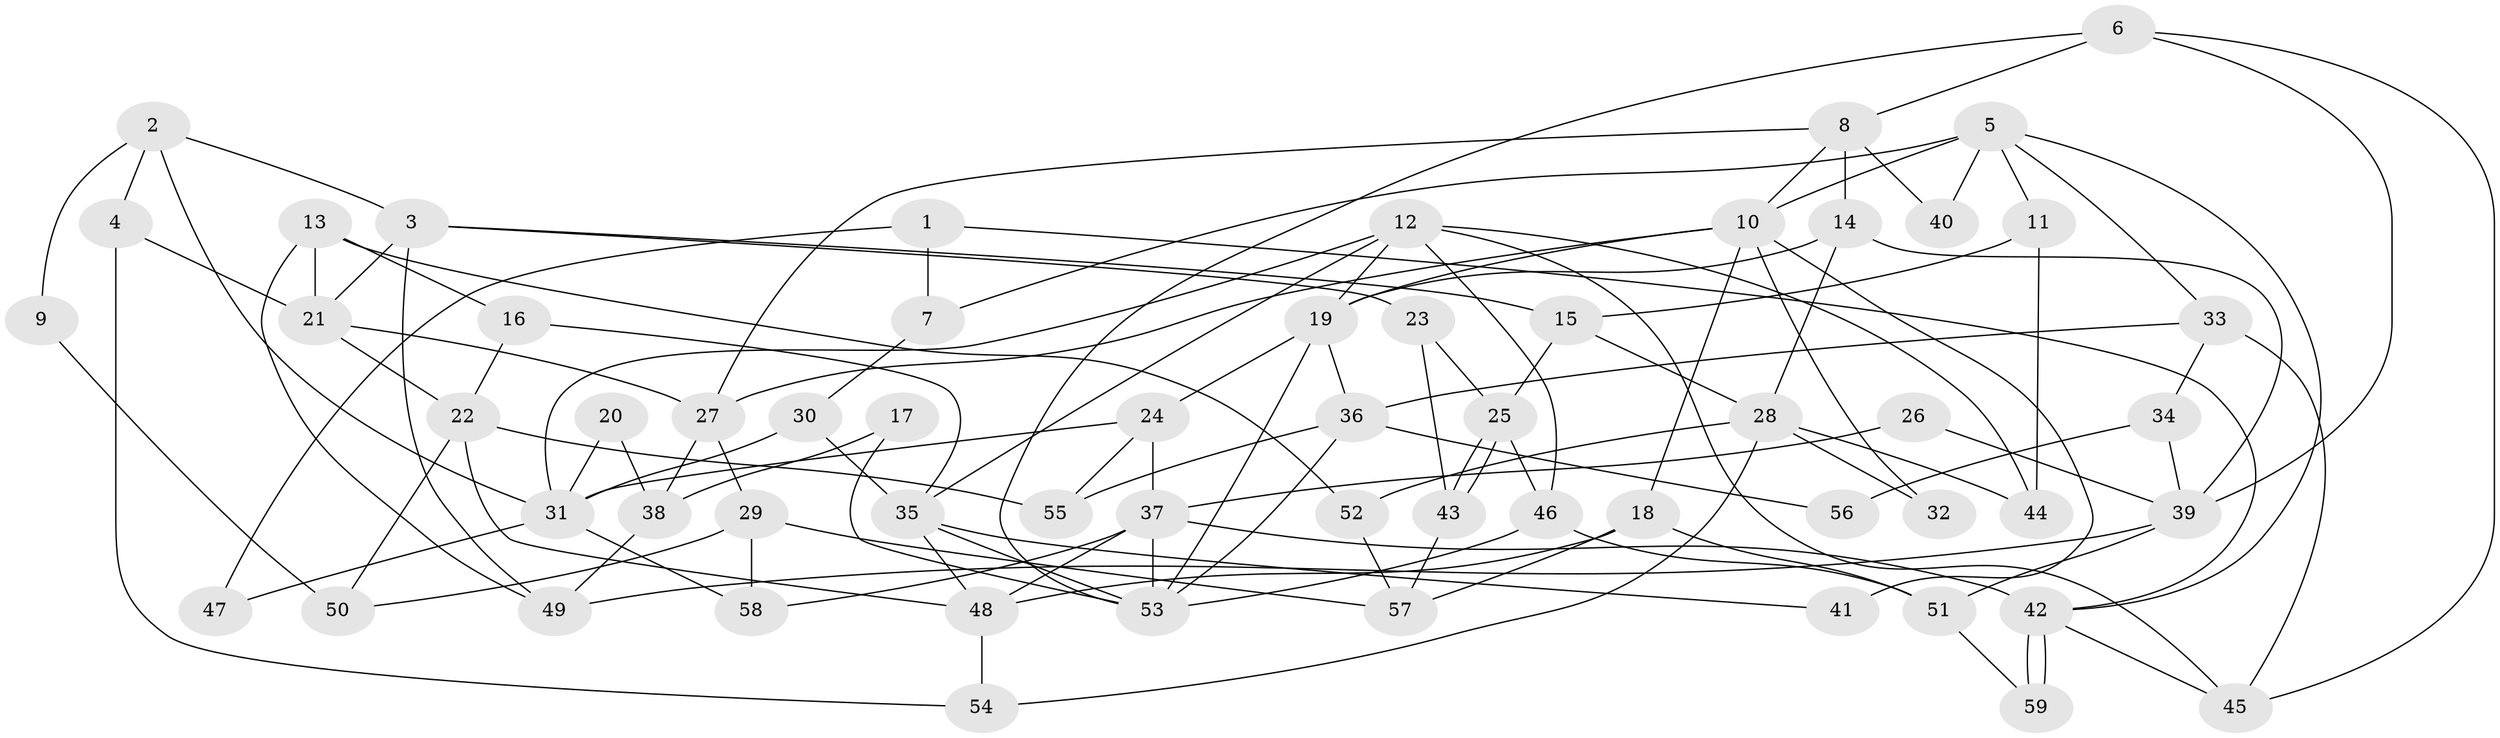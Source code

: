 // Generated by graph-tools (version 1.1) at 2025/26/03/09/25 03:26:19]
// undirected, 59 vertices, 118 edges
graph export_dot {
graph [start="1"]
  node [color=gray90,style=filled];
  1;
  2;
  3;
  4;
  5;
  6;
  7;
  8;
  9;
  10;
  11;
  12;
  13;
  14;
  15;
  16;
  17;
  18;
  19;
  20;
  21;
  22;
  23;
  24;
  25;
  26;
  27;
  28;
  29;
  30;
  31;
  32;
  33;
  34;
  35;
  36;
  37;
  38;
  39;
  40;
  41;
  42;
  43;
  44;
  45;
  46;
  47;
  48;
  49;
  50;
  51;
  52;
  53;
  54;
  55;
  56;
  57;
  58;
  59;
  1 -- 42;
  1 -- 7;
  1 -- 47;
  2 -- 4;
  2 -- 31;
  2 -- 3;
  2 -- 9;
  3 -- 15;
  3 -- 21;
  3 -- 23;
  3 -- 49;
  4 -- 54;
  4 -- 21;
  5 -- 10;
  5 -- 42;
  5 -- 7;
  5 -- 11;
  5 -- 33;
  5 -- 40;
  6 -- 45;
  6 -- 53;
  6 -- 8;
  6 -- 39;
  7 -- 30;
  8 -- 14;
  8 -- 10;
  8 -- 27;
  8 -- 40;
  9 -- 50;
  10 -- 18;
  10 -- 19;
  10 -- 27;
  10 -- 32;
  10 -- 41;
  11 -- 15;
  11 -- 44;
  12 -- 44;
  12 -- 45;
  12 -- 19;
  12 -- 31;
  12 -- 35;
  12 -- 46;
  13 -- 21;
  13 -- 49;
  13 -- 16;
  13 -- 52;
  14 -- 19;
  14 -- 39;
  14 -- 28;
  15 -- 25;
  15 -- 28;
  16 -- 22;
  16 -- 35;
  17 -- 38;
  17 -- 53;
  18 -- 57;
  18 -- 48;
  18 -- 51;
  19 -- 24;
  19 -- 36;
  19 -- 53;
  20 -- 31;
  20 -- 38;
  21 -- 27;
  21 -- 22;
  22 -- 48;
  22 -- 50;
  22 -- 55;
  23 -- 25;
  23 -- 43;
  24 -- 55;
  24 -- 31;
  24 -- 37;
  25 -- 46;
  25 -- 43;
  25 -- 43;
  26 -- 37;
  26 -- 39;
  27 -- 29;
  27 -- 38;
  28 -- 52;
  28 -- 32;
  28 -- 44;
  28 -- 54;
  29 -- 58;
  29 -- 50;
  29 -- 57;
  30 -- 35;
  30 -- 31;
  31 -- 47;
  31 -- 58;
  33 -- 36;
  33 -- 34;
  33 -- 45;
  34 -- 39;
  34 -- 56;
  35 -- 41;
  35 -- 48;
  35 -- 53;
  36 -- 53;
  36 -- 55;
  36 -- 56;
  37 -- 53;
  37 -- 42;
  37 -- 48;
  37 -- 58;
  38 -- 49;
  39 -- 51;
  39 -- 49;
  42 -- 59;
  42 -- 59;
  42 -- 45;
  43 -- 57;
  46 -- 53;
  46 -- 51;
  48 -- 54;
  51 -- 59;
  52 -- 57;
}
